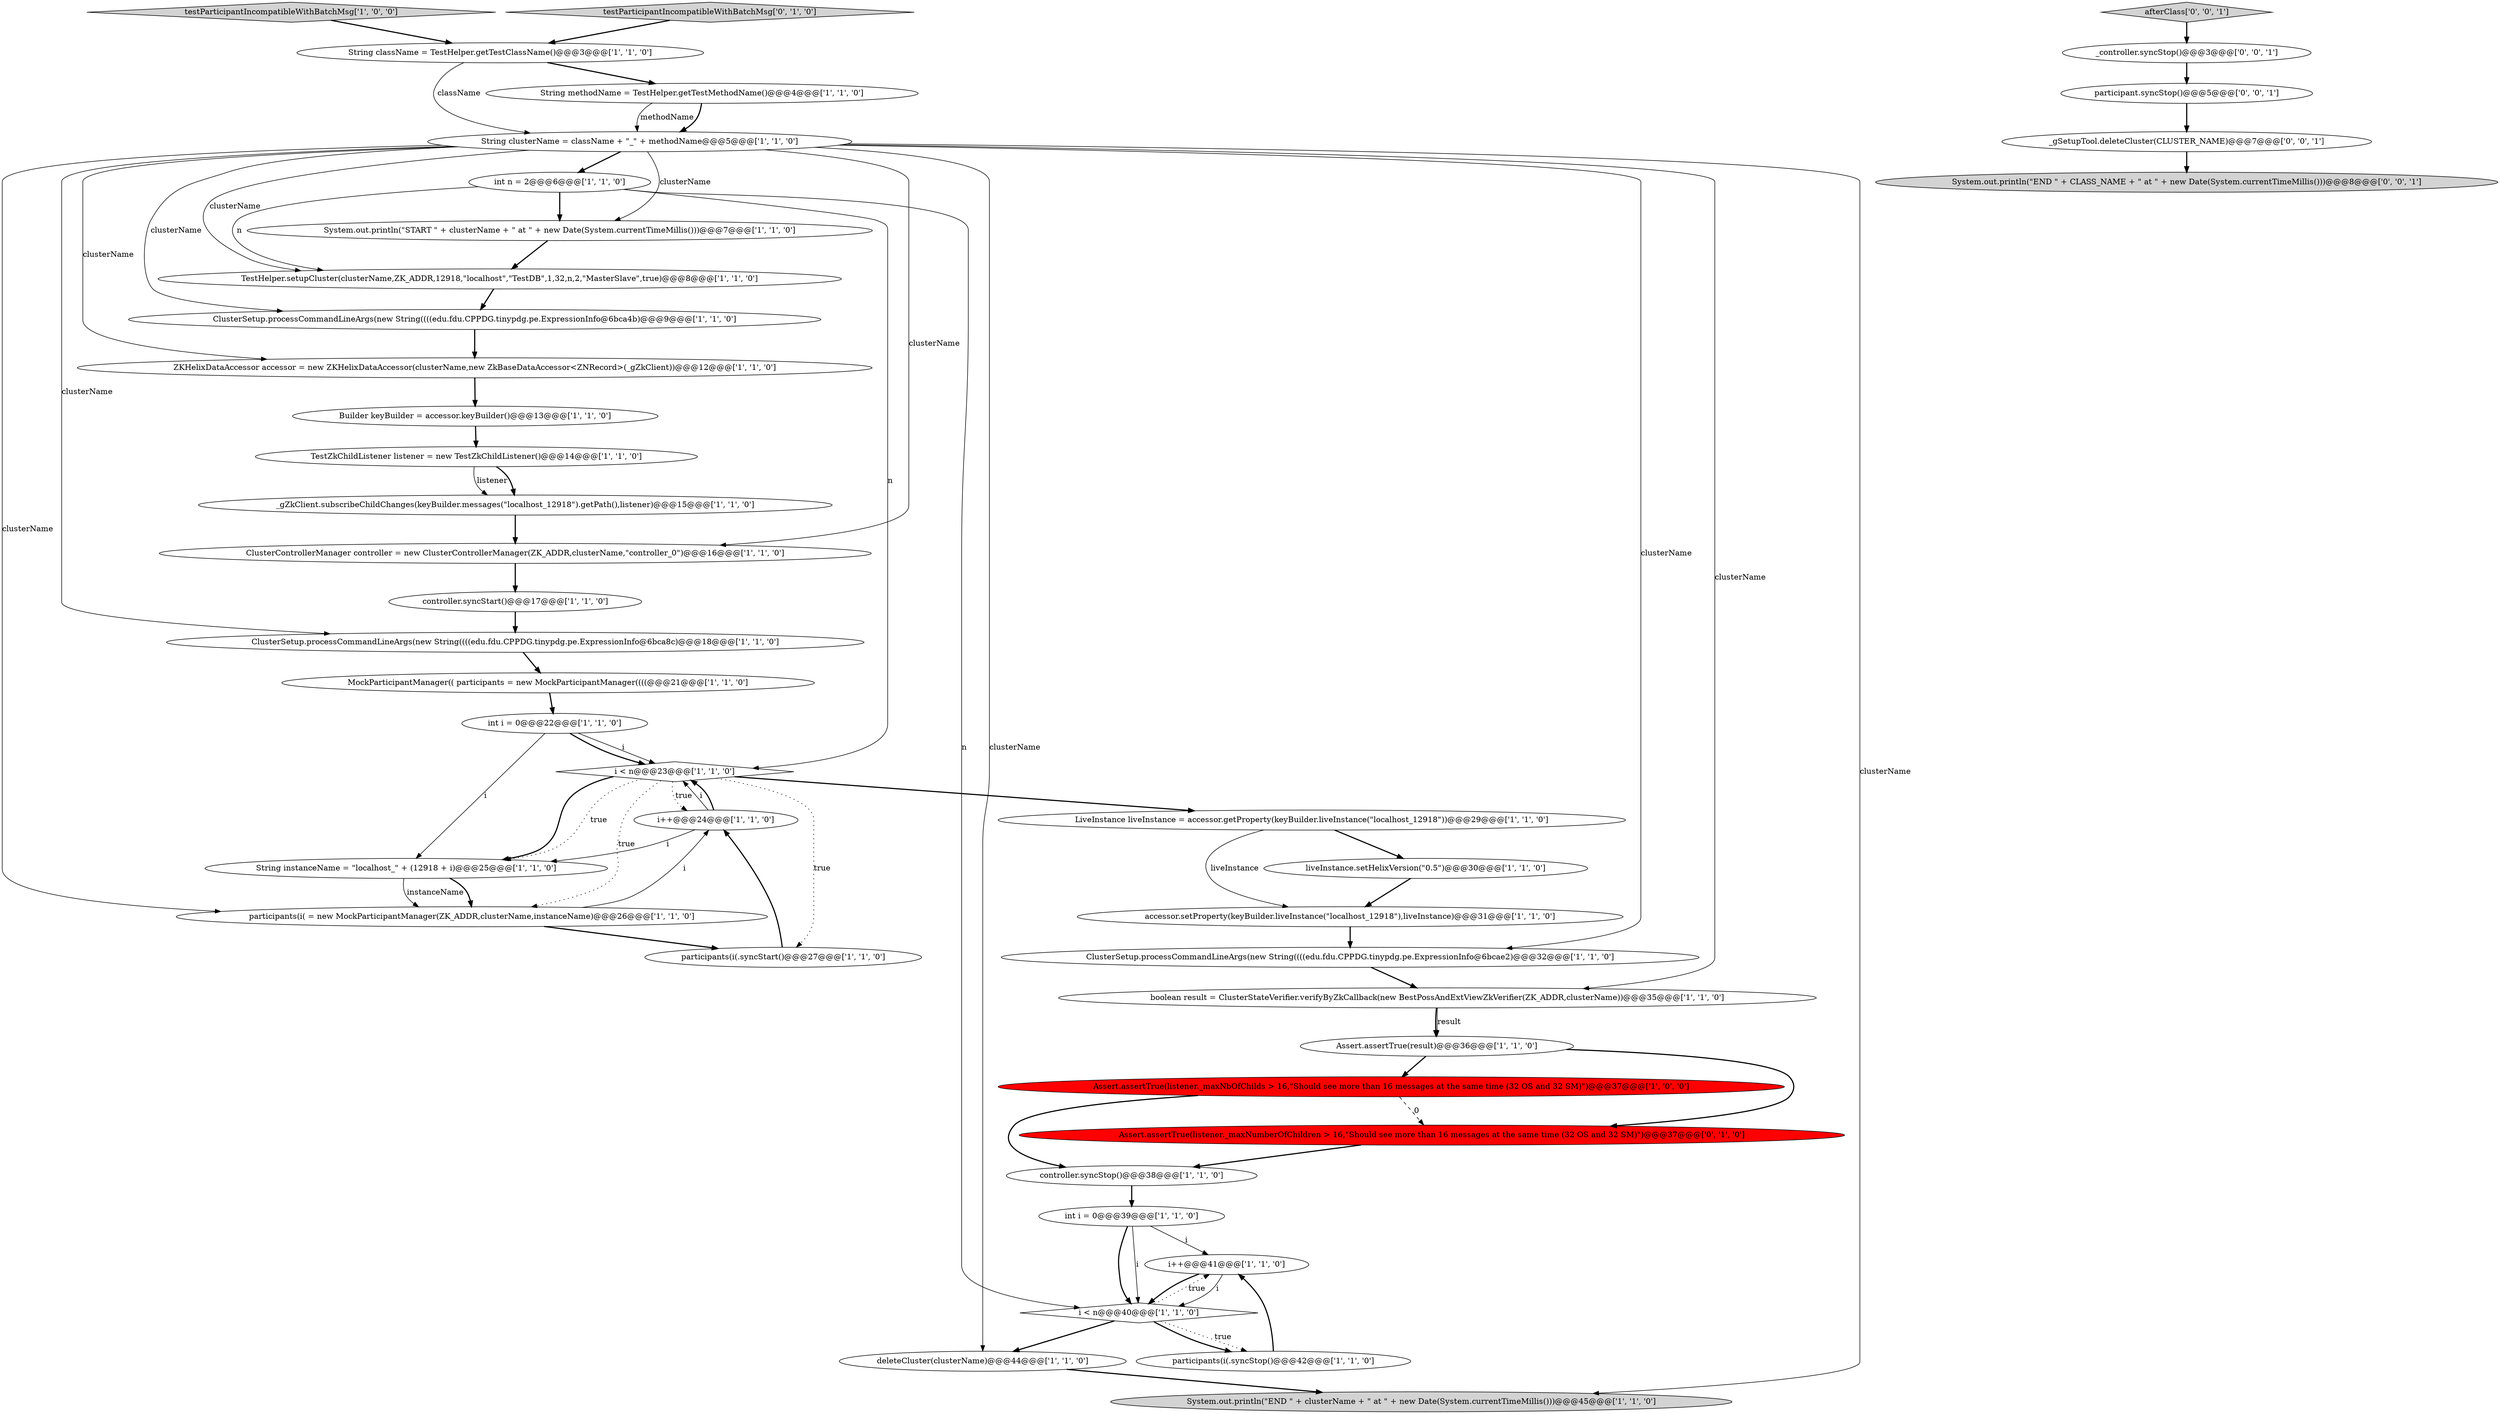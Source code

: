digraph {
8 [style = filled, label = "controller.syncStart()@@@17@@@['1', '1', '0']", fillcolor = white, shape = ellipse image = "AAA0AAABBB1BBB"];
27 [style = filled, label = "int n = 2@@@6@@@['1', '1', '0']", fillcolor = white, shape = ellipse image = "AAA0AAABBB1BBB"];
23 [style = filled, label = "ClusterSetup.processCommandLineArgs(new String((((edu.fdu.CPPDG.tinypdg.pe.ExpressionInfo@6bca4b)@@@9@@@['1', '1', '0']", fillcolor = white, shape = ellipse image = "AAA0AAABBB1BBB"];
11 [style = filled, label = "ClusterSetup.processCommandLineArgs(new String((((edu.fdu.CPPDG.tinypdg.pe.ExpressionInfo@6bcae2)@@@32@@@['1', '1', '0']", fillcolor = white, shape = ellipse image = "AAA0AAABBB1BBB"];
6 [style = filled, label = "System.out.println(\"END \" + clusterName + \" at \" + new Date(System.currentTimeMillis()))@@@45@@@['1', '1', '0']", fillcolor = lightgray, shape = ellipse image = "AAA0AAABBB1BBB"];
18 [style = filled, label = "TestZkChildListener listener = new TestZkChildListener()@@@14@@@['1', '1', '0']", fillcolor = white, shape = ellipse image = "AAA0AAABBB1BBB"];
30 [style = filled, label = "testParticipantIncompatibleWithBatchMsg['1', '0', '0']", fillcolor = lightgray, shape = diamond image = "AAA0AAABBB1BBB"];
40 [style = filled, label = "System.out.println(\"END \" + CLASS_NAME + \" at \" + new Date(System.currentTimeMillis()))@@@8@@@['0', '0', '1']", fillcolor = lightgray, shape = ellipse image = "AAA0AAABBB3BBB"];
20 [style = filled, label = "i < n@@@23@@@['1', '1', '0']", fillcolor = white, shape = diamond image = "AAA0AAABBB1BBB"];
28 [style = filled, label = "controller.syncStop()@@@38@@@['1', '1', '0']", fillcolor = white, shape = ellipse image = "AAA0AAABBB1BBB"];
0 [style = filled, label = "String className = TestHelper.getTestClassName()@@@3@@@['1', '1', '0']", fillcolor = white, shape = ellipse image = "AAA0AAABBB1BBB"];
14 [style = filled, label = "i++@@@24@@@['1', '1', '0']", fillcolor = white, shape = ellipse image = "AAA0AAABBB1BBB"];
37 [style = filled, label = "Assert.assertTrue(listener._maxNumberOfChildren > 16,\"Should see more than 16 messages at the same time (32 OS and 32 SM)\")@@@37@@@['0', '1', '0']", fillcolor = red, shape = ellipse image = "AAA1AAABBB2BBB"];
24 [style = filled, label = "TestHelper.setupCluster(clusterName,ZK_ADDR,12918,\"localhost\",\"TestDB\",1,32,n,2,\"MasterSlave\",true)@@@8@@@['1', '1', '0']", fillcolor = white, shape = ellipse image = "AAA0AAABBB1BBB"];
36 [style = filled, label = "testParticipantIncompatibleWithBatchMsg['0', '1', '0']", fillcolor = lightgray, shape = diamond image = "AAA0AAABBB2BBB"];
34 [style = filled, label = "MockParticipantManager(( participants = new MockParticipantManager((((@@@21@@@['1', '1', '0']", fillcolor = white, shape = ellipse image = "AAA0AAABBB1BBB"];
12 [style = filled, label = "participants(i(.syncStart()@@@27@@@['1', '1', '0']", fillcolor = white, shape = ellipse image = "AAA0AAABBB1BBB"];
42 [style = filled, label = "_gSetupTool.deleteCluster(CLUSTER_NAME)@@@7@@@['0', '0', '1']", fillcolor = white, shape = ellipse image = "AAA0AAABBB3BBB"];
35 [style = filled, label = "deleteCluster(clusterName)@@@44@@@['1', '1', '0']", fillcolor = white, shape = ellipse image = "AAA0AAABBB1BBB"];
31 [style = filled, label = "boolean result = ClusterStateVerifier.verifyByZkCallback(new BestPossAndExtViewZkVerifier(ZK_ADDR,clusterName))@@@35@@@['1', '1', '0']", fillcolor = white, shape = ellipse image = "AAA0AAABBB1BBB"];
7 [style = filled, label = "System.out.println(\"START \" + clusterName + \" at \" + new Date(System.currentTimeMillis()))@@@7@@@['1', '1', '0']", fillcolor = white, shape = ellipse image = "AAA0AAABBB1BBB"];
13 [style = filled, label = "String clusterName = className + \"_\" + methodName@@@5@@@['1', '1', '0']", fillcolor = white, shape = ellipse image = "AAA0AAABBB1BBB"];
22 [style = filled, label = "accessor.setProperty(keyBuilder.liveInstance(\"localhost_12918\"),liveInstance)@@@31@@@['1', '1', '0']", fillcolor = white, shape = ellipse image = "AAA0AAABBB1BBB"];
9 [style = filled, label = "ClusterControllerManager controller = new ClusterControllerManager(ZK_ADDR,clusterName,\"controller_0\")@@@16@@@['1', '1', '0']", fillcolor = white, shape = ellipse image = "AAA0AAABBB1BBB"];
15 [style = filled, label = "liveInstance.setHelixVersion(\"0.5\")@@@30@@@['1', '1', '0']", fillcolor = white, shape = ellipse image = "AAA0AAABBB1BBB"];
4 [style = filled, label = "_gZkClient.subscribeChildChanges(keyBuilder.messages(\"localhost_12918\").getPath(),listener)@@@15@@@['1', '1', '0']", fillcolor = white, shape = ellipse image = "AAA0AAABBB1BBB"];
38 [style = filled, label = "_controller.syncStop()@@@3@@@['0', '0', '1']", fillcolor = white, shape = ellipse image = "AAA0AAABBB3BBB"];
39 [style = filled, label = "participant.syncStop()@@@5@@@['0', '0', '1']", fillcolor = white, shape = ellipse image = "AAA0AAABBB3BBB"];
5 [style = filled, label = "String methodName = TestHelper.getTestMethodName()@@@4@@@['1', '1', '0']", fillcolor = white, shape = ellipse image = "AAA0AAABBB1BBB"];
29 [style = filled, label = "String instanceName = \"localhost_\" + (12918 + i)@@@25@@@['1', '1', '0']", fillcolor = white, shape = ellipse image = "AAA0AAABBB1BBB"];
33 [style = filled, label = "participants(i( = new MockParticipantManager(ZK_ADDR,clusterName,instanceName)@@@26@@@['1', '1', '0']", fillcolor = white, shape = ellipse image = "AAA0AAABBB1BBB"];
2 [style = filled, label = "participants(i(.syncStop()@@@42@@@['1', '1', '0']", fillcolor = white, shape = ellipse image = "AAA0AAABBB1BBB"];
26 [style = filled, label = "Assert.assertTrue(listener._maxNbOfChilds > 16,\"Should see more than 16 messages at the same time (32 OS and 32 SM)\")@@@37@@@['1', '0', '0']", fillcolor = red, shape = ellipse image = "AAA1AAABBB1BBB"];
1 [style = filled, label = "ClusterSetup.processCommandLineArgs(new String((((edu.fdu.CPPDG.tinypdg.pe.ExpressionInfo@6bca8c)@@@18@@@['1', '1', '0']", fillcolor = white, shape = ellipse image = "AAA0AAABBB1BBB"];
32 [style = filled, label = "Builder keyBuilder = accessor.keyBuilder()@@@13@@@['1', '1', '0']", fillcolor = white, shape = ellipse image = "AAA0AAABBB1BBB"];
19 [style = filled, label = "LiveInstance liveInstance = accessor.getProperty(keyBuilder.liveInstance(\"localhost_12918\"))@@@29@@@['1', '1', '0']", fillcolor = white, shape = ellipse image = "AAA0AAABBB1BBB"];
41 [style = filled, label = "afterClass['0', '0', '1']", fillcolor = lightgray, shape = diamond image = "AAA0AAABBB3BBB"];
10 [style = filled, label = "Assert.assertTrue(result)@@@36@@@['1', '1', '0']", fillcolor = white, shape = ellipse image = "AAA0AAABBB1BBB"];
17 [style = filled, label = "i++@@@41@@@['1', '1', '0']", fillcolor = white, shape = ellipse image = "AAA0AAABBB1BBB"];
3 [style = filled, label = "ZKHelixDataAccessor accessor = new ZKHelixDataAccessor(clusterName,new ZkBaseDataAccessor<ZNRecord>(_gZkClient))@@@12@@@['1', '1', '0']", fillcolor = white, shape = ellipse image = "AAA0AAABBB1BBB"];
25 [style = filled, label = "int i = 0@@@22@@@['1', '1', '0']", fillcolor = white, shape = ellipse image = "AAA0AAABBB1BBB"];
16 [style = filled, label = "i < n@@@40@@@['1', '1', '0']", fillcolor = white, shape = diamond image = "AAA0AAABBB1BBB"];
21 [style = filled, label = "int i = 0@@@39@@@['1', '1', '0']", fillcolor = white, shape = ellipse image = "AAA0AAABBB1BBB"];
2->17 [style = bold, label=""];
4->9 [style = bold, label=""];
13->3 [style = solid, label="clusterName"];
19->22 [style = solid, label="liveInstance"];
21->17 [style = solid, label="i"];
34->25 [style = bold, label=""];
37->28 [style = bold, label=""];
16->2 [style = dotted, label="true"];
5->13 [style = solid, label="methodName"];
20->29 [style = bold, label=""];
35->6 [style = bold, label=""];
25->20 [style = solid, label="i"];
27->24 [style = solid, label="n"];
29->33 [style = solid, label="instanceName"];
16->17 [style = dotted, label="true"];
13->23 [style = solid, label="clusterName"];
13->7 [style = solid, label="clusterName"];
20->14 [style = dotted, label="true"];
18->4 [style = solid, label="listener"];
13->6 [style = solid, label="clusterName"];
23->3 [style = bold, label=""];
10->26 [style = bold, label=""];
13->33 [style = solid, label="clusterName"];
33->12 [style = bold, label=""];
16->2 [style = bold, label=""];
9->8 [style = bold, label=""];
38->39 [style = bold, label=""];
13->31 [style = solid, label="clusterName"];
27->20 [style = solid, label="n"];
42->40 [style = bold, label=""];
15->22 [style = bold, label=""];
13->11 [style = solid, label="clusterName"];
27->16 [style = solid, label="n"];
13->24 [style = solid, label="clusterName"];
8->1 [style = bold, label=""];
11->31 [style = bold, label=""];
7->24 [style = bold, label=""];
25->20 [style = bold, label=""];
1->34 [style = bold, label=""];
13->27 [style = bold, label=""];
29->33 [style = bold, label=""];
28->21 [style = bold, label=""];
36->0 [style = bold, label=""];
18->4 [style = bold, label=""];
17->16 [style = solid, label="i"];
0->13 [style = solid, label="className"];
20->33 [style = dotted, label="true"];
14->29 [style = solid, label="i"];
20->29 [style = dotted, label="true"];
31->10 [style = bold, label=""];
31->10 [style = solid, label="result"];
5->13 [style = bold, label=""];
27->7 [style = bold, label=""];
26->37 [style = dashed, label="0"];
12->14 [style = bold, label=""];
33->14 [style = solid, label="i"];
21->16 [style = bold, label=""];
14->20 [style = solid, label="i"];
41->38 [style = bold, label=""];
30->0 [style = bold, label=""];
20->12 [style = dotted, label="true"];
26->28 [style = bold, label=""];
32->18 [style = bold, label=""];
16->35 [style = bold, label=""];
19->15 [style = bold, label=""];
13->1 [style = solid, label="clusterName"];
3->32 [style = bold, label=""];
20->19 [style = bold, label=""];
39->42 [style = bold, label=""];
13->9 [style = solid, label="clusterName"];
13->35 [style = solid, label="clusterName"];
22->11 [style = bold, label=""];
21->16 [style = solid, label="i"];
17->16 [style = bold, label=""];
14->20 [style = bold, label=""];
0->5 [style = bold, label=""];
10->37 [style = bold, label=""];
24->23 [style = bold, label=""];
25->29 [style = solid, label="i"];
}
